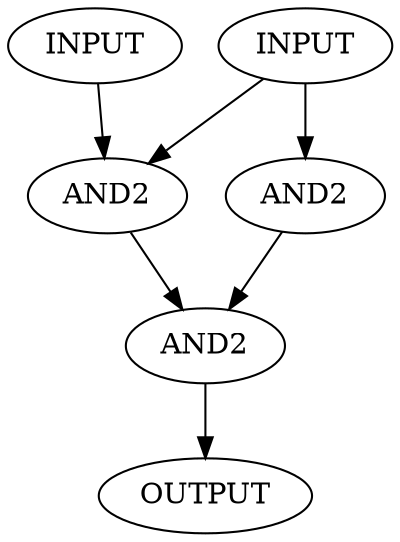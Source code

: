 digraph G {
  in1[label="INPUT"]
  in2[label="INPUT"]
  out1[label="OUTPUT"]
  a[label="AND2"]
  b[label="AND2"]
  c[label="AND2"]

  in1-> a
  in2-> a
  in1-> b
  b -> c
  a -> c
  c -> out1

}
